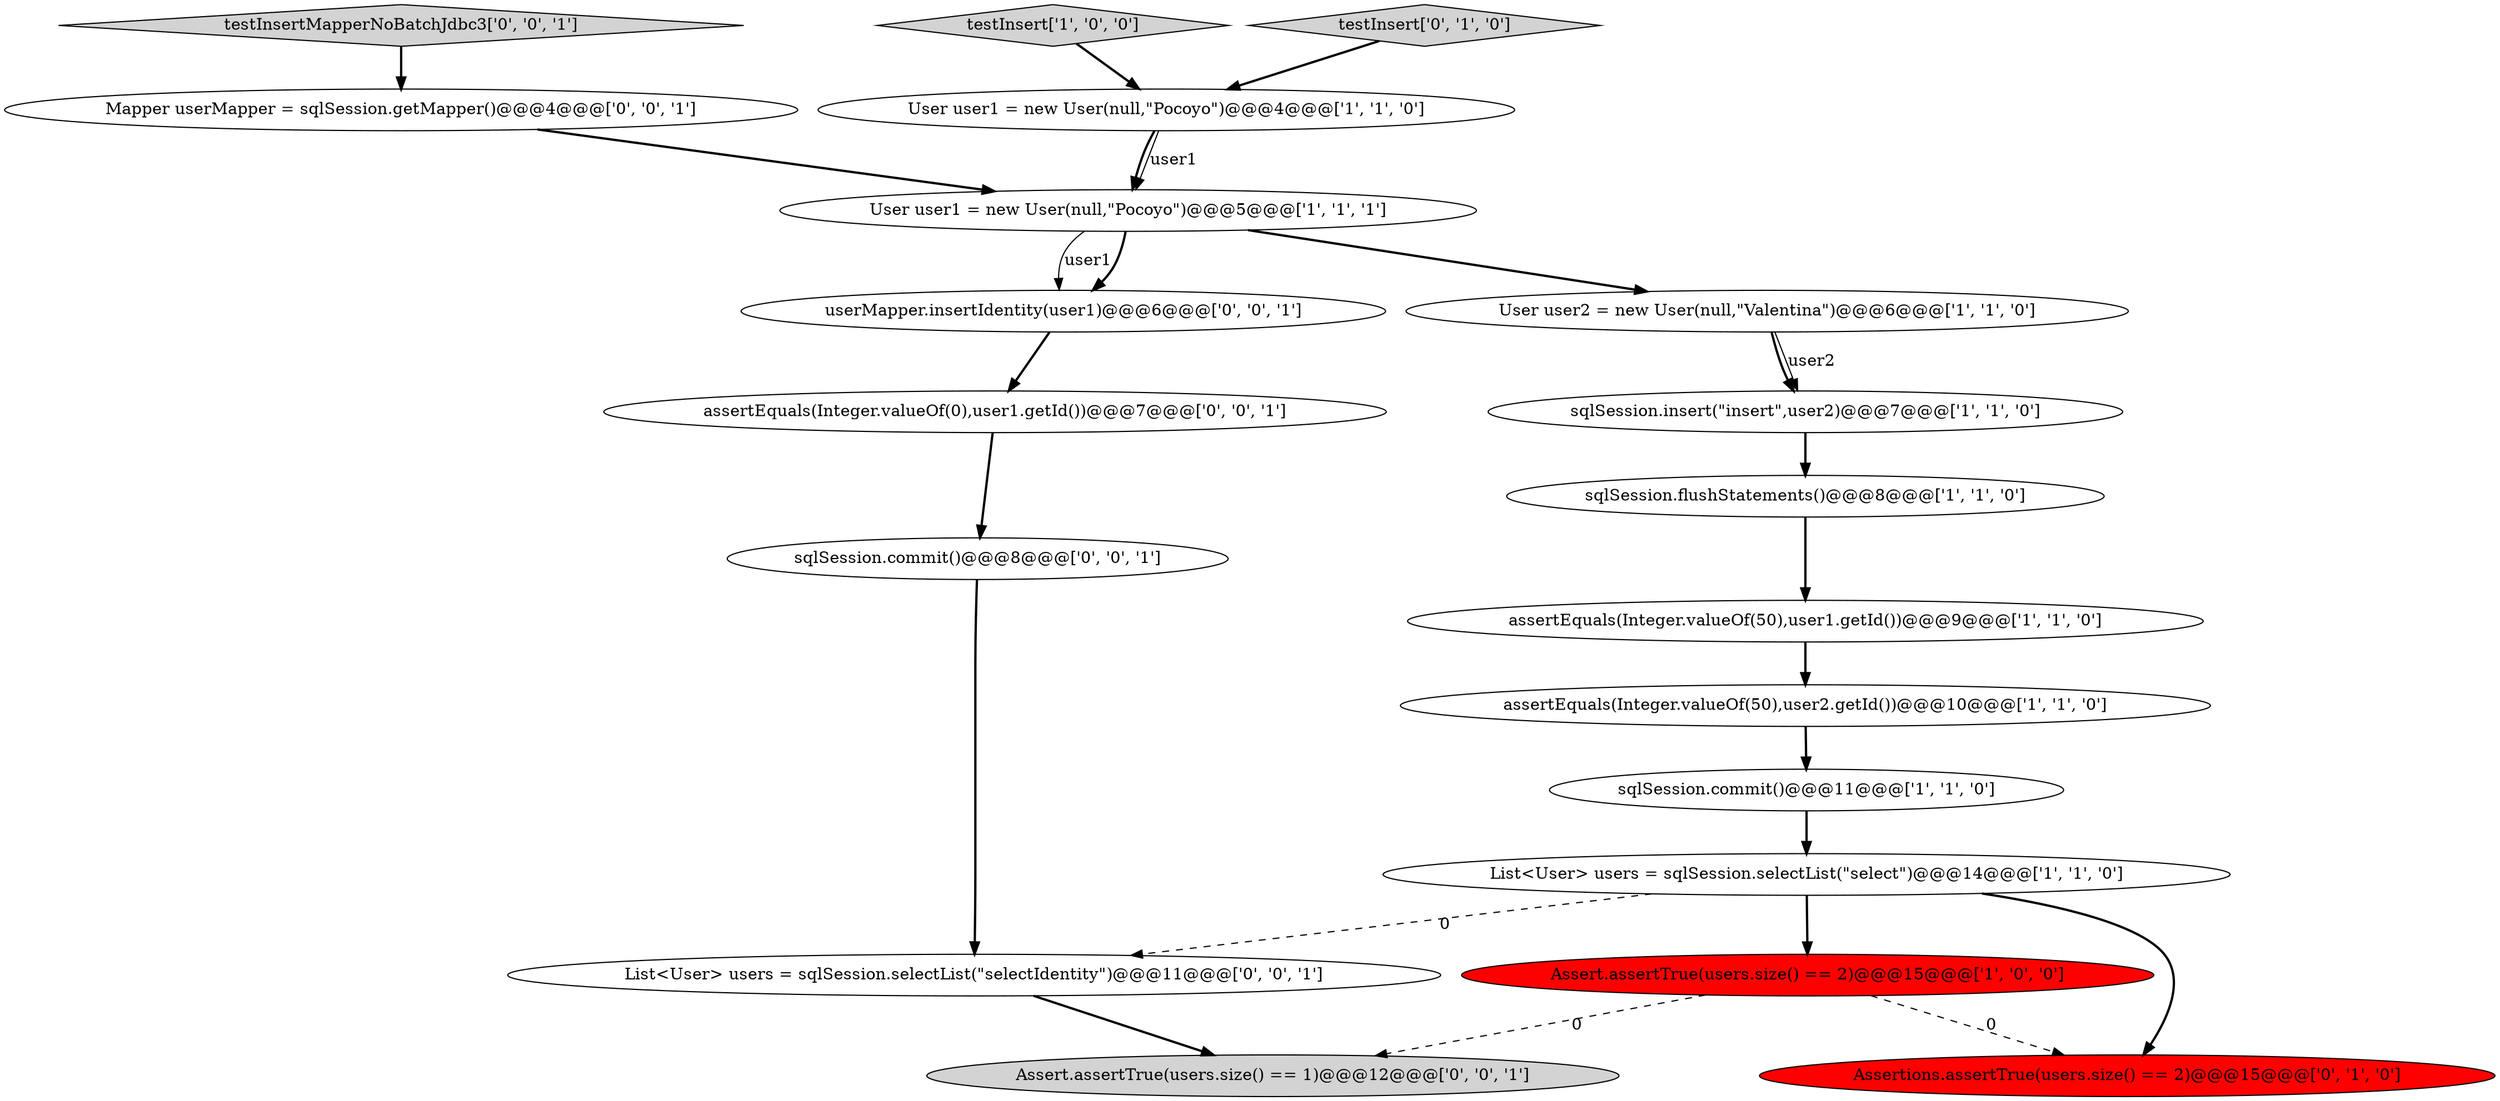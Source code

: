digraph {
16 [style = filled, label = "assertEquals(Integer.valueOf(0),user1.getId())@@@7@@@['0', '0', '1']", fillcolor = white, shape = ellipse image = "AAA0AAABBB3BBB"];
18 [style = filled, label = "Mapper userMapper = sqlSession.getMapper()@@@4@@@['0', '0', '1']", fillcolor = white, shape = ellipse image = "AAA0AAABBB3BBB"];
0 [style = filled, label = "User user1 = new User(null,\"Pocoyo\")@@@4@@@['1', '1', '0']", fillcolor = white, shape = ellipse image = "AAA0AAABBB1BBB"];
3 [style = filled, label = "Assert.assertTrue(users.size() == 2)@@@15@@@['1', '0', '0']", fillcolor = red, shape = ellipse image = "AAA1AAABBB1BBB"];
12 [style = filled, label = "Assertions.assertTrue(users.size() == 2)@@@15@@@['0', '1', '0']", fillcolor = red, shape = ellipse image = "AAA1AAABBB2BBB"];
10 [style = filled, label = "sqlSession.flushStatements()@@@8@@@['1', '1', '0']", fillcolor = white, shape = ellipse image = "AAA0AAABBB1BBB"];
13 [style = filled, label = "List<User> users = sqlSession.selectList(\"selectIdentity\")@@@11@@@['0', '0', '1']", fillcolor = white, shape = ellipse image = "AAA0AAABBB3BBB"];
6 [style = filled, label = "assertEquals(Integer.valueOf(50),user1.getId())@@@9@@@['1', '1', '0']", fillcolor = white, shape = ellipse image = "AAA0AAABBB1BBB"];
2 [style = filled, label = "testInsert['1', '0', '0']", fillcolor = lightgray, shape = diamond image = "AAA0AAABBB1BBB"];
14 [style = filled, label = "sqlSession.commit()@@@8@@@['0', '0', '1']", fillcolor = white, shape = ellipse image = "AAA0AAABBB3BBB"];
4 [style = filled, label = "sqlSession.commit()@@@11@@@['1', '1', '0']", fillcolor = white, shape = ellipse image = "AAA0AAABBB1BBB"];
17 [style = filled, label = "userMapper.insertIdentity(user1)@@@6@@@['0', '0', '1']", fillcolor = white, shape = ellipse image = "AAA0AAABBB3BBB"];
8 [style = filled, label = "assertEquals(Integer.valueOf(50),user2.getId())@@@10@@@['1', '1', '0']", fillcolor = white, shape = ellipse image = "AAA0AAABBB1BBB"];
9 [style = filled, label = "User user1 = new User(null,\"Pocoyo\")@@@5@@@['1', '1', '1']", fillcolor = white, shape = ellipse image = "AAA0AAABBB1BBB"];
1 [style = filled, label = "User user2 = new User(null,\"Valentina\")@@@6@@@['1', '1', '0']", fillcolor = white, shape = ellipse image = "AAA0AAABBB1BBB"];
7 [style = filled, label = "List<User> users = sqlSession.selectList(\"select\")@@@14@@@['1', '1', '0']", fillcolor = white, shape = ellipse image = "AAA0AAABBB1BBB"];
19 [style = filled, label = "Assert.assertTrue(users.size() == 1)@@@12@@@['0', '0', '1']", fillcolor = lightgray, shape = ellipse image = "AAA0AAABBB3BBB"];
5 [style = filled, label = "sqlSession.insert(\"insert\",user2)@@@7@@@['1', '1', '0']", fillcolor = white, shape = ellipse image = "AAA0AAABBB1BBB"];
11 [style = filled, label = "testInsert['0', '1', '0']", fillcolor = lightgray, shape = diamond image = "AAA0AAABBB2BBB"];
15 [style = filled, label = "testInsertMapperNoBatchJdbc3['0', '0', '1']", fillcolor = lightgray, shape = diamond image = "AAA0AAABBB3BBB"];
1->5 [style = bold, label=""];
5->10 [style = bold, label=""];
0->9 [style = bold, label=""];
9->17 [style = solid, label="user1"];
7->12 [style = bold, label=""];
1->5 [style = solid, label="user2"];
9->17 [style = bold, label=""];
15->18 [style = bold, label=""];
10->6 [style = bold, label=""];
7->3 [style = bold, label=""];
4->7 [style = bold, label=""];
3->19 [style = dashed, label="0"];
13->19 [style = bold, label=""];
2->0 [style = bold, label=""];
11->0 [style = bold, label=""];
3->12 [style = dashed, label="0"];
0->9 [style = solid, label="user1"];
6->8 [style = bold, label=""];
18->9 [style = bold, label=""];
7->13 [style = dashed, label="0"];
16->14 [style = bold, label=""];
8->4 [style = bold, label=""];
14->13 [style = bold, label=""];
9->1 [style = bold, label=""];
17->16 [style = bold, label=""];
}
